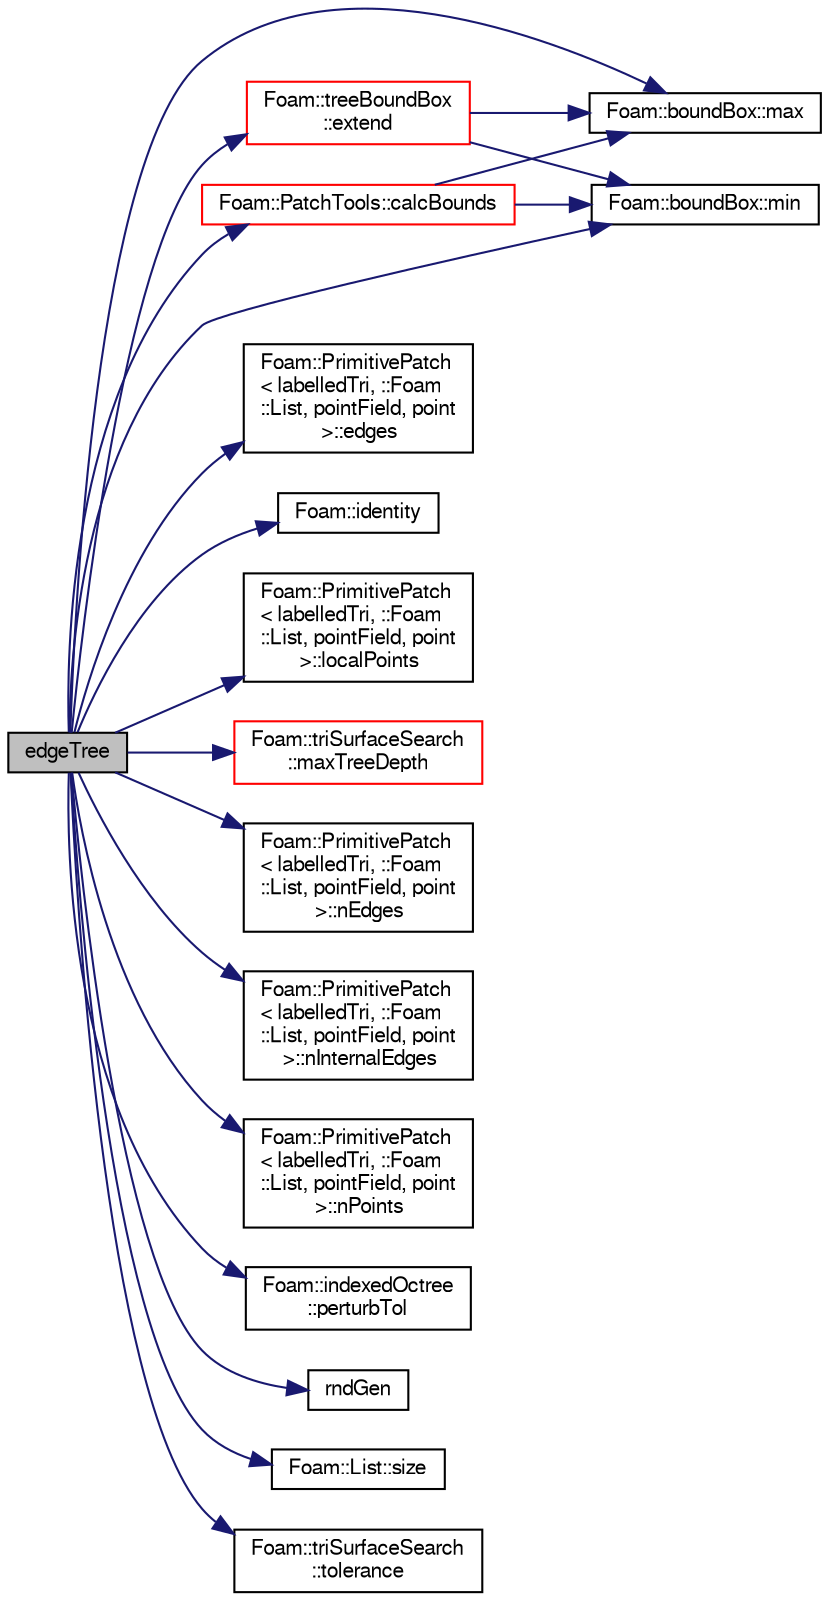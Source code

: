 digraph "edgeTree"
{
  bgcolor="transparent";
  edge [fontname="FreeSans",fontsize="10",labelfontname="FreeSans",labelfontsize="10"];
  node [fontname="FreeSans",fontsize="10",shape=record];
  rankdir="LR";
  Node70 [label="edgeTree",height=0.2,width=0.4,color="black", fillcolor="grey75", style="filled", fontcolor="black"];
  Node70 -> Node71 [color="midnightblue",fontsize="10",style="solid",fontname="FreeSans"];
  Node71 [label="Foam::PatchTools::calcBounds",height=0.2,width=0.4,color="red",URL="$a27526.html#a23386088c59e643ed53d59ff85ca7f8d"];
  Node71 -> Node73 [color="midnightblue",fontsize="10",style="solid",fontname="FreeSans"];
  Node73 [label="Foam::boundBox::max",height=0.2,width=0.4,color="black",URL="$a27102.html#a43279cd20862e64a21c8c82ee6c2441b",tooltip="Maximum describing the bounding box. "];
  Node71 -> Node75 [color="midnightblue",fontsize="10",style="solid",fontname="FreeSans"];
  Node75 [label="Foam::boundBox::min",height=0.2,width=0.4,color="black",URL="$a27102.html#a41bea928bbb72b904d07db28570b07bd",tooltip="Minimum describing the bounding box. "];
  Node70 -> Node78 [color="midnightblue",fontsize="10",style="solid",fontname="FreeSans"];
  Node78 [label="Foam::PrimitivePatch\l\< labelledTri, ::Foam\l::List, pointField, point\l \>::edges",height=0.2,width=0.4,color="black",URL="$a27538.html#a21d764179912ddda5c6f95193c289846",tooltip="Return list of edges, address into LOCAL point list. "];
  Node70 -> Node79 [color="midnightblue",fontsize="10",style="solid",fontname="FreeSans"];
  Node79 [label="Foam::treeBoundBox\l::extend",height=0.2,width=0.4,color="red",URL="$a27618.html#aa587a09f8f1ac8b806f9f1314f0e0733",tooltip="Return slightly wider bounding box. "];
  Node79 -> Node73 [color="midnightblue",fontsize="10",style="solid",fontname="FreeSans"];
  Node79 -> Node75 [color="midnightblue",fontsize="10",style="solid",fontname="FreeSans"];
  Node70 -> Node87 [color="midnightblue",fontsize="10",style="solid",fontname="FreeSans"];
  Node87 [label="Foam::identity",height=0.2,width=0.4,color="black",URL="$a21124.html#a36af96cb841435845fffb4fe69208490",tooltip="Create identity map (map[i] == i) of given length. "];
  Node70 -> Node88 [color="midnightblue",fontsize="10",style="solid",fontname="FreeSans"];
  Node88 [label="Foam::PrimitivePatch\l\< labelledTri, ::Foam\l::List, pointField, point\l \>::localPoints",height=0.2,width=0.4,color="black",URL="$a27538.html#aca6c65ee2831bb6795149af7635640a2",tooltip="Return pointField of points in patch. "];
  Node70 -> Node73 [color="midnightblue",fontsize="10",style="solid",fontname="FreeSans"];
  Node70 -> Node89 [color="midnightblue",fontsize="10",style="solid",fontname="FreeSans"];
  Node89 [label="Foam::triSurfaceSearch\l::maxTreeDepth",height=0.2,width=0.4,color="red",URL="$a25530.html#ab0ccbbb3c405fe793bf7c7fa67e6af0e",tooltip="Return max tree depth of octree. "];
  Node70 -> Node75 [color="midnightblue",fontsize="10",style="solid",fontname="FreeSans"];
  Node70 -> Node113 [color="midnightblue",fontsize="10",style="solid",fontname="FreeSans"];
  Node113 [label="Foam::PrimitivePatch\l\< labelledTri, ::Foam\l::List, pointField, point\l \>::nEdges",height=0.2,width=0.4,color="black",URL="$a27538.html#a086513bcff1a3f1684e1a3879dd90deb",tooltip="Return number of edges in patch. "];
  Node70 -> Node114 [color="midnightblue",fontsize="10",style="solid",fontname="FreeSans"];
  Node114 [label="Foam::PrimitivePatch\l\< labelledTri, ::Foam\l::List, pointField, point\l \>::nInternalEdges",height=0.2,width=0.4,color="black",URL="$a27538.html#a2527d3d02270c4fdcf357d95079d5819",tooltip="Number of internal edges. "];
  Node70 -> Node115 [color="midnightblue",fontsize="10",style="solid",fontname="FreeSans"];
  Node115 [label="Foam::PrimitivePatch\l\< labelledTri, ::Foam\l::List, pointField, point\l \>::nPoints",height=0.2,width=0.4,color="black",URL="$a27538.html#a1c886a784a597459dbf2d9470798e9dd",tooltip="Return number of points supporting patch faces. "];
  Node70 -> Node97 [color="midnightblue",fontsize="10",style="solid",fontname="FreeSans"];
  Node97 [label="Foam::indexedOctree\l::perturbTol",height=0.2,width=0.4,color="black",URL="$a25026.html#a41778d781ef1c7653c69f36a1d5b983c",tooltip="Get the perturbation tolerance. "];
  Node70 -> Node96 [color="midnightblue",fontsize="10",style="solid",fontname="FreeSans"];
  Node96 [label="rndGen",height=0.2,width=0.4,color="black",URL="$a38939.html#ab8597af4c8d0209c2e0c9b1982782bfb"];
  Node70 -> Node91 [color="midnightblue",fontsize="10",style="solid",fontname="FreeSans"];
  Node91 [label="Foam::List::size",height=0.2,width=0.4,color="black",URL="$a25694.html#a8a5f6fa29bd4b500caf186f60245b384",tooltip="Override size to be inconsistent with allocated storage. "];
  Node70 -> Node99 [color="midnightblue",fontsize="10",style="solid",fontname="FreeSans"];
  Node99 [label="Foam::triSurfaceSearch\l::tolerance",height=0.2,width=0.4,color="black",URL="$a25530.html#a403d191d8d31d9941405ef8a6992240d",tooltip="Return tolerance to use in searches. "];
}

